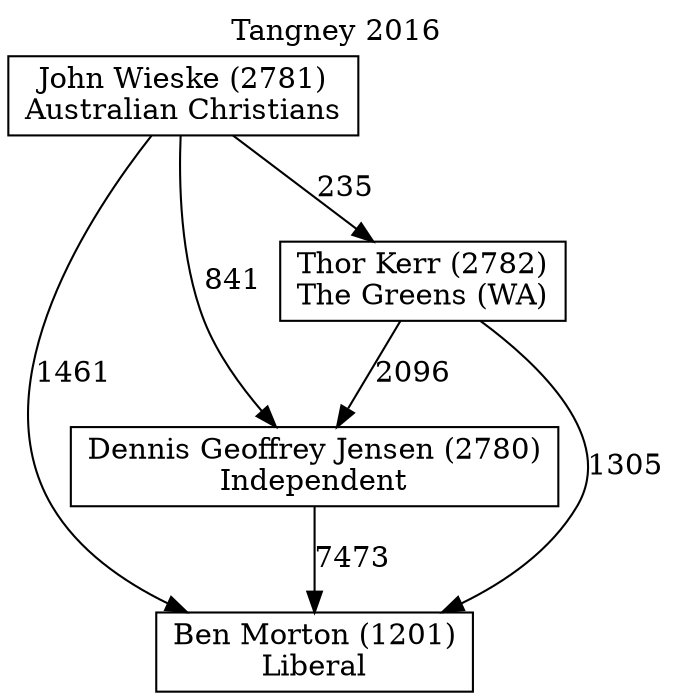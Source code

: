 // House preference flow
digraph "Ben Morton (1201)_Tangney_2016" {
	graph [label="Tangney 2016" labelloc=t mclimit=10]
	node [shape=box]
	"Ben Morton (1201)" [label="Ben Morton (1201)
Liberal"]
	"Dennis Geoffrey Jensen (2780)" [label="Dennis Geoffrey Jensen (2780)
Independent"]
	"Thor Kerr (2782)" [label="Thor Kerr (2782)
The Greens (WA)"]
	"John Wieske (2781)" [label="John Wieske (2781)
Australian Christians"]
	"Dennis Geoffrey Jensen (2780)" -> "Ben Morton (1201)" [label=7473]
	"Thor Kerr (2782)" -> "Dennis Geoffrey Jensen (2780)" [label=2096]
	"John Wieske (2781)" -> "Thor Kerr (2782)" [label=235]
	"Thor Kerr (2782)" -> "Ben Morton (1201)" [label=1305]
	"John Wieske (2781)" -> "Ben Morton (1201)" [label=1461]
	"John Wieske (2781)" -> "Dennis Geoffrey Jensen (2780)" [label=841]
}
